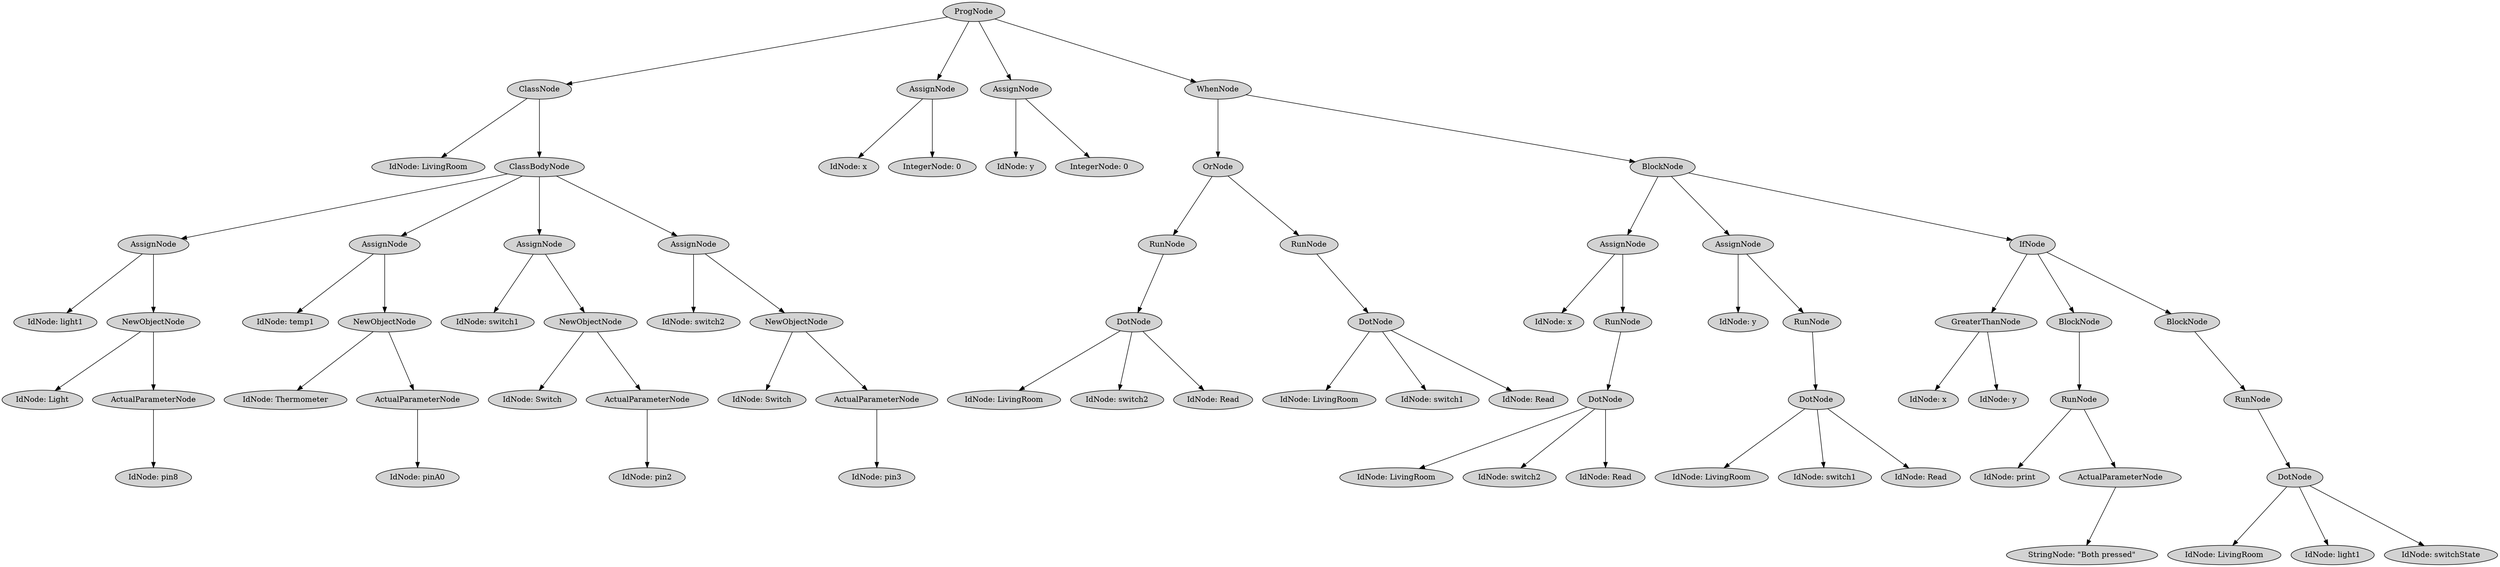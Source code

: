 digraph G {
	graph [ranksep=1.5 ratio=fill]
	node [style=filled]
	3352337 [label=ProgNode]
	3352341 [label=ClassNode]
	3352337 -> 3352341
	3352329 [label="IdNode: LivingRoom"]
	3352341 -> 3352329
	3352335 [label=ClassBodyNode]
	3352341 -> 3352335
	3352345 [label=AssignNode]
	3352335 -> 3352345
	3352349 [label="IdNode: light1"]
	3352345 -> 3352349
	3352365 [label=NewObjectNode]
	3352345 -> 3352365
	3352367 [label="IdNode: Light"]
	3352365 -> 3352367
	3352363 [label=ActualParameterNode]
	3352365 -> 3352363
	3352391 [label="IdNode: pin8"]
	3352363 -> 3352391
	3352347 [label=AssignNode]
	3352335 -> 3352347
	3352355 [label="IdNode: temp1"]
	3352347 -> 3352355
	3352373 [label=NewObjectNode]
	3352347 -> 3352373
	3352381 [label="IdNode: Thermometer"]
	3352373 -> 3352381
	3352375 [label=ActualParameterNode]
	3352373 -> 3352375
	3352405 [label="IdNode: pinA0"]
	3352375 -> 3352405
	3352339 [label=AssignNode]
	3352335 -> 3352339
	3352369 [label="IdNode: switch1"]
	3352339 -> 3352369
	3352387 [label=NewObjectNode]
	3352339 -> 3352387
	3352395 [label="IdNode: Switch"]
	3352387 -> 3352395
	3352383 [label=ActualParameterNode]
	3352387 -> 3352383
	3352419 [label="IdNode: pin2"]
	3352383 -> 3352419
	3352351 [label=AssignNode]
	3352335 -> 3352351
	3352379 [label="IdNode: switch2"]
	3352351 -> 3352379
	3352399 [label=NewObjectNode]
	3352351 -> 3352399
	3352409 [label="IdNode: Switch"]
	3352399 -> 3352409
	3352401 [label=ActualParameterNode]
	3352399 -> 3352401
	3352431 [label="IdNode: pin3"]
	3352401 -> 3352431
	3352353 [label=AssignNode]
	3352337 -> 3352353
	3352393 [label="IdNode: x"]
	3352353 -> 3352393
	3352397 [label="IntegerNode: 0"]
	3352353 -> 3352397
	3352359 [label=AssignNode]
	3352337 -> 3352359
	3352371 [label="IdNode: y"]
	3352359 -> 3352371
	3352413 [label="IntegerNode: 0"]
	3352359 -> 3352413
	3352377 [label=WhenNode]
	3352337 -> 3352377
	3352389 [label=OrNode]
	3352377 -> 3352389
	3352415 [label=RunNode]
	3352389 -> 3352415
	3352433 [label=DotNode]
	3352415 -> 3352433
	3352427 [label="IdNode: LivingRoom"]
	3352433 -> 3352427
	3352437 [label="IdNode: switch2"]
	3352433 -> 3352437
	3352441 [label="IdNode: Read"]
	3352433 -> 3352441
	3352435 [label=RunNode]
	3352389 -> 3352435
	3352453 [label=DotNode]
	3352435 -> 3352453
	3352443 [label="IdNode: LivingRoom"]
	3352453 -> 3352443
	3352447 [label="IdNode: switch1"]
	3352453 -> 3352447
	3352451 [label="IdNode: Read"]
	3352453 -> 3352451
	3352423 [label=BlockNode]
	3352377 -> 3352423
	3352421 [label=AssignNode]
	3352423 -> 3352421
	3352429 [label="IdNode: x"]
	3352421 -> 3352429
	3352457 [label=RunNode]
	3352421 -> 3352457
	3352469 [label=DotNode]
	3352457 -> 3352469
	3352463 [label="IdNode: LivingRoom"]
	3352469 -> 3352463
	3352467 [label="IdNode: switch2"]
	3352469 -> 3352467
	3352471 [label="IdNode: Read"]
	3352469 -> 3352471
	3352403 [label=AssignNode]
	3352423 -> 3352403
	3352425 [label="IdNode: y"]
	3352403 -> 3352425
	3352473 [label=RunNode]
	3352403 -> 3352473
	3352485 [label=DotNode]
	3352473 -> 3352485
	3352479 [label="IdNode: LivingRoom"]
	3352485 -> 3352479
	3352483 [label="IdNode: switch1"]
	3352485 -> 3352483
	3352487 [label="IdNode: Read"]
	3352485 -> 3352487
	3352411 [label=IfNode]
	3352423 -> 3352411
	3352459 [label=GreaterThanNode]
	3352411 -> 3352459
	3352491 [label="IdNode: x"]
	3352459 -> 3352491
	3352497 [label="IdNode: y"]
	3352459 -> 3352497
	3352455 [label=BlockNode]
	3352411 -> 3352455
	3352461 [label=RunNode]
	3352455 -> 3352461
	3352481 [label="IdNode: print"]
	3352461 -> 3352481
	3352477 [label=ActualParameterNode]
	3352461 -> 3352477
	3352505 [label="StringNode: \"Both pressed\""]
	3352477 -> 3352505
	3352493 [label=BlockNode]
	3352411 -> 3352493
	3352495 [label=RunNode]
	3352493 -> 3352495
	3352509 [label=DotNode]
	3352495 -> 3352509
	3352489 [label="IdNode: LivingRoom"]
	3352509 -> 3352489
	3352503 [label="IdNode: light1"]
	3352509 -> 3352503
	3352511 [label="IdNode: switchState"]
	3352509 -> 3352511
	overlap=false
}

